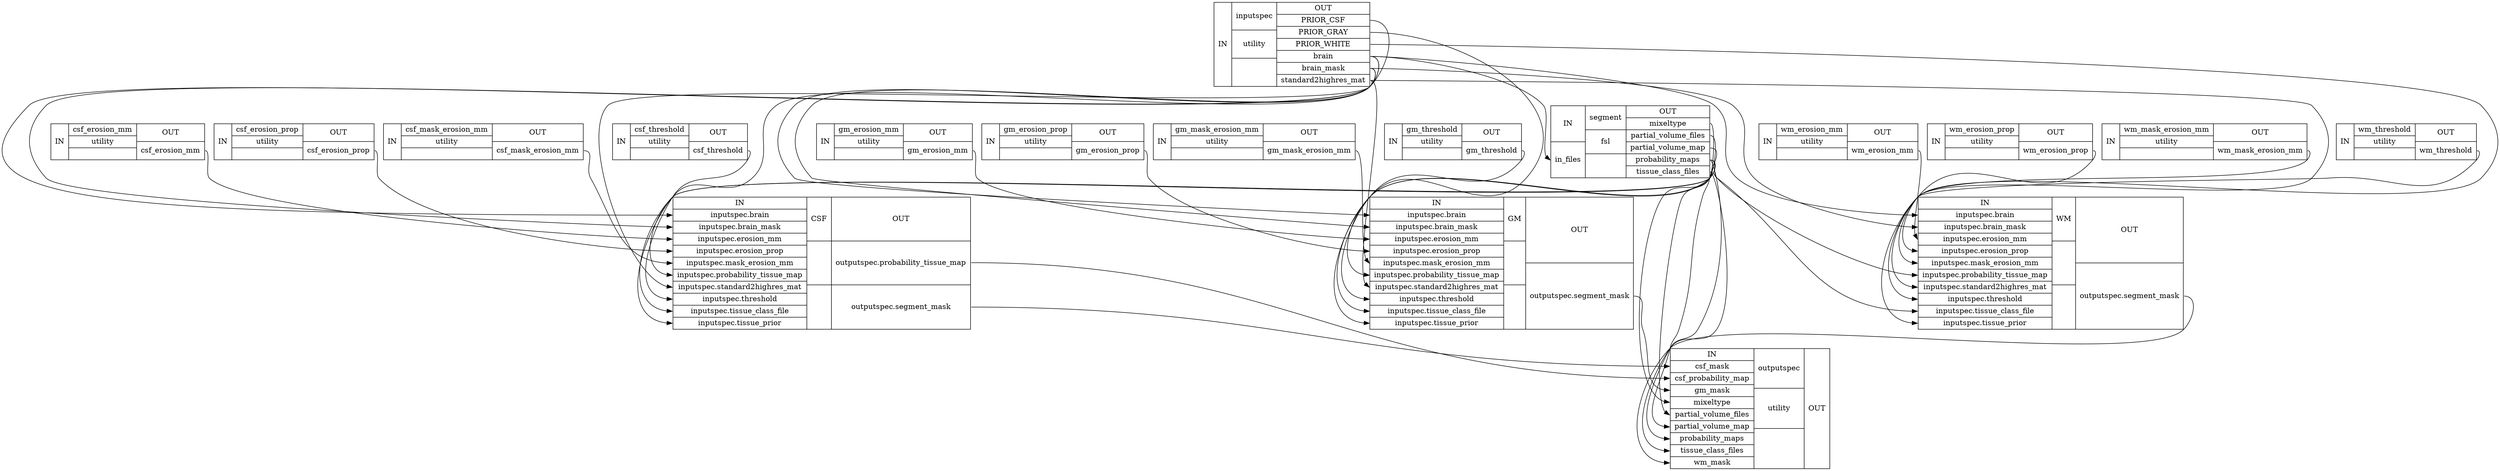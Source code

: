 digraph structs {
node [shape=record];
seg_preprocgm_erosion_mm [label="{IN}|{ gm_erosion_mm | utility |  }|{OUT|<outgmerosionmm> gm_erosion_mm}"];
seg_preprocgm_mask_erosion_mm [label="{IN}|{ gm_mask_erosion_mm | utility |  }|{OUT|<outgmmaskerosionmm> gm_mask_erosion_mm}"];
seg_preprocgm_erosion_prop [label="{IN}|{ gm_erosion_prop | utility |  }|{OUT|<outgmerosionprop> gm_erosion_prop}"];
seg_preprocgm_threshold [label="{IN}|{ gm_threshold | utility |  }|{OUT|<outgmthreshold> gm_threshold}"];
seg_preprocwm_erosion_mm [label="{IN}|{ wm_erosion_mm | utility |  }|{OUT|<outwmerosionmm> wm_erosion_mm}"];
seg_preprocwm_mask_erosion_mm [label="{IN}|{ wm_mask_erosion_mm | utility |  }|{OUT|<outwmmaskerosionmm> wm_mask_erosion_mm}"];
seg_preprocwm_erosion_prop [label="{IN}|{ wm_erosion_prop | utility |  }|{OUT|<outwmerosionprop> wm_erosion_prop}"];
seg_preprocwm_threshold [label="{IN}|{ wm_threshold | utility |  }|{OUT|<outwmthreshold> wm_threshold}"];
seg_preproccsf_erosion_mm [label="{IN}|{ csf_erosion_mm | utility |  }|{OUT|<outcsferosionmm> csf_erosion_mm}"];
seg_preproccsf_mask_erosion_mm [label="{IN}|{ csf_mask_erosion_mm | utility |  }|{OUT|<outcsfmaskerosionmm> csf_mask_erosion_mm}"];
seg_preproccsf_erosion_prop [label="{IN}|{ csf_erosion_prop | utility |  }|{OUT|<outcsferosionprop> csf_erosion_prop}"];
seg_preproccsf_threshold [label="{IN}|{ csf_threshold | utility |  }|{OUT|<outcsfthreshold> csf_threshold}"];
seg_preprocinputspec [label="{IN}|{ inputspec | utility |  }|{OUT|<outPRIORCSF> PRIOR_CSF|<outPRIORGRAY> PRIOR_GRAY|<outPRIORWHITE> PRIOR_WHITE|<outbrain> brain|<outbrainmask> brain_mask|<outstandard2highresmat> standard2highres_mat}"];
seg_preprocsegment [label="{IN|<ininfiles> in_files}|{ segment | fsl |  }|{OUT|<outmixeltype> mixeltype|<outpartialvolumefiles> partial_volume_files|<outpartialvolumemap> partial_volume_map|<outprobabilitymaps> probability_maps|<outtissueclassfiles> tissue_class_files}"];
seg_preprocGM [label="{IN|<ininputspecbrain> inputspec.brain|<ininputspecbrainmask> inputspec.brain_mask|<ininputspecerosionmm> inputspec.erosion_mm|<ininputspecerosionprop> inputspec.erosion_prop|<ininputspecmaskerosionmm> inputspec.mask_erosion_mm|<ininputspecprobabilitytissuemap> inputspec.probability_tissue_map|<ininputspecstandard2highresmat> inputspec.standard2highres_mat|<ininputspecthreshold> inputspec.threshold|<ininputspectissueclassfile> inputspec.tissue_class_file|<ininputspectissueprior> inputspec.tissue_prior}|{ GM |  |  }|{OUT|<outoutputspecsegmentmask> outputspec.segment_mask}"];
seg_preprocWM [label="{IN|<ininputspecbrain> inputspec.brain|<ininputspecbrainmask> inputspec.brain_mask|<ininputspecerosionmm> inputspec.erosion_mm|<ininputspecerosionprop> inputspec.erosion_prop|<ininputspecmaskerosionmm> inputspec.mask_erosion_mm|<ininputspecprobabilitytissuemap> inputspec.probability_tissue_map|<ininputspecstandard2highresmat> inputspec.standard2highres_mat|<ininputspecthreshold> inputspec.threshold|<ininputspectissueclassfile> inputspec.tissue_class_file|<ininputspectissueprior> inputspec.tissue_prior}|{ WM |  |  }|{OUT|<outoutputspecsegmentmask> outputspec.segment_mask}"];
seg_preprocCSF [label="{IN|<ininputspecbrain> inputspec.brain|<ininputspecbrainmask> inputspec.brain_mask|<ininputspecerosionmm> inputspec.erosion_mm|<ininputspecerosionprop> inputspec.erosion_prop|<ininputspecmaskerosionmm> inputspec.mask_erosion_mm|<ininputspecprobabilitytissuemap> inputspec.probability_tissue_map|<ininputspecstandard2highresmat> inputspec.standard2highres_mat|<ininputspecthreshold> inputspec.threshold|<ininputspectissueclassfile> inputspec.tissue_class_file|<ininputspectissueprior> inputspec.tissue_prior}|{ CSF |  |  }|{OUT|<outoutputspecprobabilitytissuemap> outputspec.probability_tissue_map|<outoutputspecsegmentmask> outputspec.segment_mask}"];
seg_preprocoutputspec [label="{IN|<incsfmask> csf_mask|<incsfprobabilitymap> csf_probability_map|<ingmmask> gm_mask|<inmixeltype> mixeltype|<inpartialvolumefiles> partial_volume_files|<inpartialvolumemap> partial_volume_map|<inprobabilitymaps> probability_maps|<intissueclassfiles> tissue_class_files|<inwmmask> wm_mask}|{ outputspec | utility |  }|{OUT}"];
seg_preprocCSF:outoutputspecprobabilitytissuemap:e -> seg_preprocoutputspec:incsfprobabilitymap:w;
seg_preprocCSF:outoutputspecsegmentmask:e -> seg_preprocoutputspec:incsfmask:w;
seg_preprocGM:outoutputspecsegmentmask:e -> seg_preprocoutputspec:ingmmask:w;
seg_preprocWM:outoutputspecsegmentmask:e -> seg_preprocoutputspec:inwmmask:w;
seg_preproccsf_erosion_mm:outcsferosionmm:e -> seg_preprocCSF:ininputspecerosionmm:w;
seg_preproccsf_erosion_prop:outcsferosionprop:e -> seg_preprocCSF:ininputspecerosionprop:w;
seg_preproccsf_mask_erosion_mm:outcsfmaskerosionmm:e -> seg_preprocCSF:ininputspecmaskerosionmm:w;
seg_preproccsf_threshold:outcsfthreshold:e -> seg_preprocCSF:ininputspecthreshold:w;
seg_preprocgm_erosion_mm:outgmerosionmm:e -> seg_preprocGM:ininputspecerosionmm:w;
seg_preprocgm_erosion_prop:outgmerosionprop:e -> seg_preprocGM:ininputspecerosionprop:w;
seg_preprocgm_mask_erosion_mm:outgmmaskerosionmm:e -> seg_preprocGM:ininputspecmaskerosionmm:w;
seg_preprocgm_threshold:outgmthreshold:e -> seg_preprocGM:ininputspecthreshold:w;
seg_preprocinputspec:outPRIORCSF:e -> seg_preprocCSF:ininputspectissueprior:w;
seg_preprocinputspec:outPRIORGRAY:e -> seg_preprocGM:ininputspectissueprior:w;
seg_preprocinputspec:outPRIORWHITE:e -> seg_preprocWM:ininputspectissueprior:w;
seg_preprocinputspec:outbrain:e -> seg_preprocCSF:ininputspecbrain:w;
seg_preprocinputspec:outbrain:e -> seg_preprocGM:ininputspecbrain:w;
seg_preprocinputspec:outbrain:e -> seg_preprocWM:ininputspecbrain:w;
seg_preprocinputspec:outbrain:e -> seg_preprocsegment:ininfiles:w;
seg_preprocinputspec:outbrainmask:e -> seg_preprocCSF:ininputspecbrainmask:w;
seg_preprocinputspec:outbrainmask:e -> seg_preprocGM:ininputspecbrainmask:w;
seg_preprocinputspec:outbrainmask:e -> seg_preprocWM:ininputspecbrainmask:w;
seg_preprocinputspec:outstandard2highresmat:e -> seg_preprocCSF:ininputspecstandard2highresmat:w;
seg_preprocinputspec:outstandard2highresmat:e -> seg_preprocGM:ininputspecstandard2highresmat:w;
seg_preprocinputspec:outstandard2highresmat:e -> seg_preprocWM:ininputspecstandard2highresmat:w;
seg_preprocsegment:outmixeltype:e -> seg_preprocoutputspec:inmixeltype:w;
seg_preprocsegment:outpartialvolumefiles:e -> seg_preprocoutputspec:inpartialvolumefiles:w;
seg_preprocsegment:outpartialvolumemap:e -> seg_preprocoutputspec:inpartialvolumemap:w;
seg_preprocsegment:outprobabilitymaps:e -> seg_preprocCSF:ininputspecprobabilitytissuemap:w;
seg_preprocsegment:outprobabilitymaps:e -> seg_preprocGM:ininputspecprobabilitytissuemap:w;
seg_preprocsegment:outprobabilitymaps:e -> seg_preprocWM:ininputspecprobabilitytissuemap:w;
seg_preprocsegment:outprobabilitymaps:e -> seg_preprocoutputspec:inprobabilitymaps:w;
seg_preprocsegment:outtissueclassfiles:e -> seg_preprocCSF:ininputspectissueclassfile:w;
seg_preprocsegment:outtissueclassfiles:e -> seg_preprocGM:ininputspectissueclassfile:w;
seg_preprocsegment:outtissueclassfiles:e -> seg_preprocWM:ininputspectissueclassfile:w;
seg_preprocsegment:outtissueclassfiles:e -> seg_preprocoutputspec:intissueclassfiles:w;
seg_preprocwm_erosion_mm:outwmerosionmm:e -> seg_preprocWM:ininputspecerosionmm:w;
seg_preprocwm_erosion_prop:outwmerosionprop:e -> seg_preprocWM:ininputspecerosionprop:w;
seg_preprocwm_mask_erosion_mm:outwmmaskerosionmm:e -> seg_preprocWM:ininputspecmaskerosionmm:w;
seg_preprocwm_threshold:outwmthreshold:e -> seg_preprocWM:ininputspecthreshold:w;
}